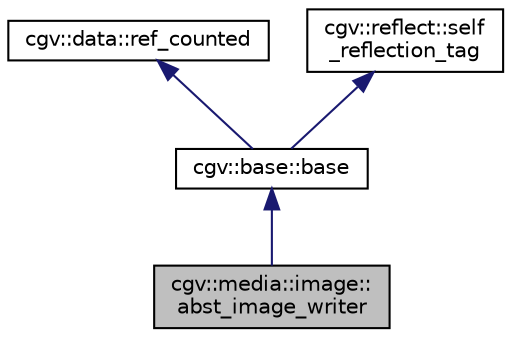 digraph "cgv::media::image::abst_image_writer"
{
  bgcolor="transparent";
  edge [fontname="Helvetica",fontsize="10",labelfontname="Helvetica",labelfontsize="10"];
  node [fontname="Helvetica",fontsize="10",shape=record];
  Node1 [label="cgv::media::image::\labst_image_writer",height=0.2,width=0.4,color="black", fillcolor="grey75", style="filled", fontcolor="black"];
  Node2 -> Node1 [dir="back",color="midnightblue",fontsize="10",style="solid",fontname="Helvetica"];
  Node2 [label="cgv::base::base",height=0.2,width=0.4,color="black",URL="$a00019.html"];
  Node3 -> Node2 [dir="back",color="midnightblue",fontsize="10",style="solid",fontname="Helvetica"];
  Node3 [label="cgv::data::ref_counted",height=0.2,width=0.4,color="black",URL="$a00074.html"];
  Node4 -> Node2 [dir="back",color="midnightblue",fontsize="10",style="solid",fontname="Helvetica"];
  Node4 [label="cgv::reflect::self\l_reflection_tag",height=0.2,width=0.4,color="black",URL="$a00220.html",tooltip="Derive from this class to announce implementation of the method self_reflect. "];
}

